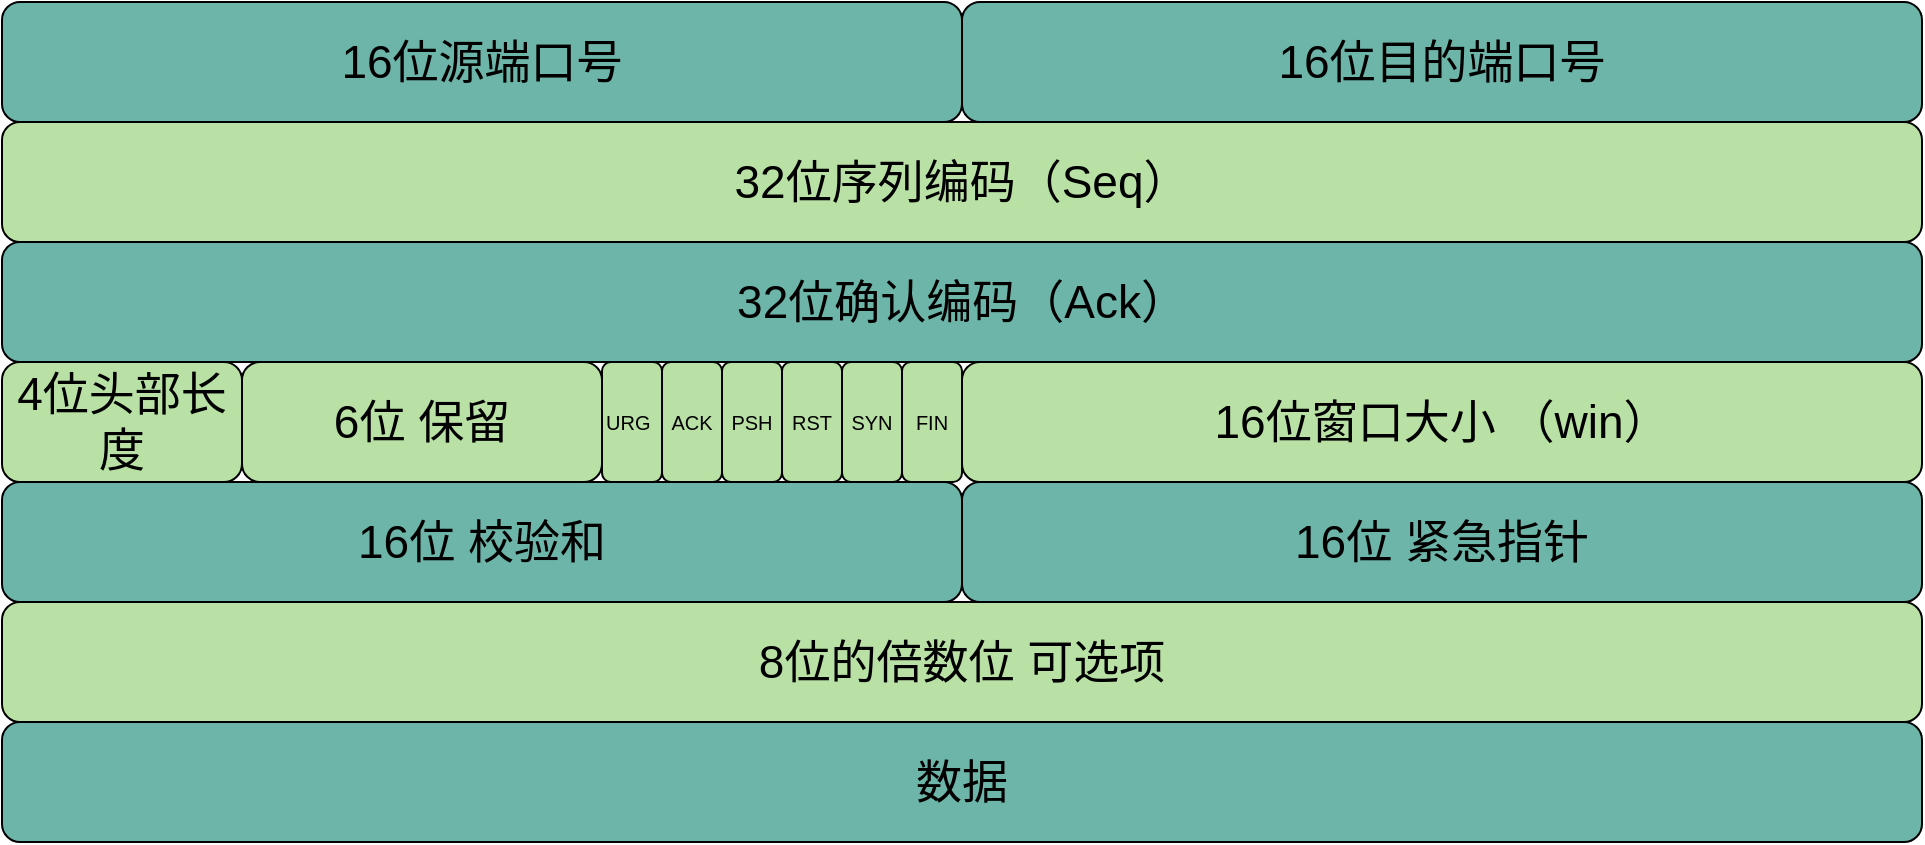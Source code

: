 <mxfile version="14.4.8" type="github">
  <diagram id="9fnjXT7nlAm7Ix4f8WDv" name="Page-1">
    <mxGraphModel dx="543" dy="825" grid="1" gridSize="10" guides="1" tooltips="1" connect="1" arrows="1" fold="1" page="1" pageScale="1" pageWidth="500" pageHeight="500" math="0" shadow="0">
      <root>
        <mxCell id="0" />
        <mxCell id="1" parent="0" />
        <mxCell id="-xf_uFu9KCXf6jcXoVjT-4" value="&lt;font style=&quot;font-size: 23px&quot;&gt;16位源端口号&lt;/font&gt;" style="rounded=1;whiteSpace=wrap;html=1;fontSize=23;fillColor=#6DB5A8;" parent="1" vertex="1">
          <mxGeometry x="20" y="40" width="480" height="60" as="geometry" />
        </mxCell>
        <mxCell id="-xf_uFu9KCXf6jcXoVjT-5" value="16位目的端口号" style="rounded=1;whiteSpace=wrap;html=1;fontSize=23;fillColor=#6DB5A8;" parent="1" vertex="1">
          <mxGeometry x="500" y="40" width="480" height="60" as="geometry" />
        </mxCell>
        <mxCell id="-xf_uFu9KCXf6jcXoVjT-6" value="32位序列编码（Seq）" style="rounded=1;whiteSpace=wrap;html=1;fontSize=23;fillColor=#B9E0A5;" parent="1" vertex="1">
          <mxGeometry x="20" y="100" width="960" height="60" as="geometry" />
        </mxCell>
        <mxCell id="-xf_uFu9KCXf6jcXoVjT-11" value="&lt;font style=&quot;font-size: 23px&quot;&gt;32位确认编码（Ack）&lt;/font&gt;" style="rounded=1;whiteSpace=wrap;html=1;fontSize=23;fillColor=#6DB5A8;" parent="1" vertex="1">
          <mxGeometry x="20" y="160" width="960" height="60" as="geometry" />
        </mxCell>
        <mxCell id="-xf_uFu9KCXf6jcXoVjT-14" value="&lt;font style=&quot;font-size: 23px&quot;&gt;8位的倍数位 可选项&lt;/font&gt;" style="rounded=1;whiteSpace=wrap;html=1;fontSize=23;fillColor=#B9E0A5;" parent="1" vertex="1">
          <mxGeometry x="20" y="340" width="960" height="60" as="geometry" />
        </mxCell>
        <mxCell id="-xf_uFu9KCXf6jcXoVjT-15" value="&lt;font style=&quot;font-size: 23px;&quot;&gt;数据&lt;/font&gt;" style="rounded=1;whiteSpace=wrap;html=1;fontSize=23;fillColor=#6DB5A8;" parent="1" vertex="1">
          <mxGeometry x="20" y="400" width="960" height="60" as="geometry" />
        </mxCell>
        <mxCell id="QUlrv-4_Xu6kGZL0T_s7-1" value="16位窗口大小 （win）" style="rounded=1;whiteSpace=wrap;html=1;fontSize=23;fillColor=#B9E0A5;" vertex="1" parent="1">
          <mxGeometry x="500" y="220" width="480" height="60" as="geometry" />
        </mxCell>
        <mxCell id="QUlrv-4_Xu6kGZL0T_s7-12" value="&lt;font style=&quot;font-size: 23px&quot;&gt;4位头部长度&lt;/font&gt;" style="rounded=1;whiteSpace=wrap;html=1;fontSize=23;fillColor=#B9E0A5;" vertex="1" parent="1">
          <mxGeometry x="20" y="220" width="120" height="60" as="geometry" />
        </mxCell>
        <mxCell id="QUlrv-4_Xu6kGZL0T_s7-18" value="&lt;font style=&quot;font-size: 23px&quot;&gt;6位 保留&lt;/font&gt;" style="rounded=1;whiteSpace=wrap;html=1;fontSize=23;fillColor=#B9E0A5;" vertex="1" parent="1">
          <mxGeometry x="140" y="220" width="180" height="60" as="geometry" />
        </mxCell>
        <mxCell id="QUlrv-4_Xu6kGZL0T_s7-21" value="&lt;blockquote style=&quot;margin: 0px 0px 0px 40px; border: none; padding: 0px; font-size: 10px;&quot;&gt;&lt;/blockquote&gt;&lt;font style=&quot;font-size: 10px;&quot;&gt;URG&lt;/font&gt;" style="rounded=1;whiteSpace=wrap;html=1;fontSize=10;align=left;fillColor=#B9E0A5;" vertex="1" parent="1">
          <mxGeometry x="320" y="220" width="30" height="60" as="geometry" />
        </mxCell>
        <mxCell id="QUlrv-4_Xu6kGZL0T_s7-22" value="ACK" style="rounded=1;whiteSpace=wrap;html=1;fontSize=10;fillColor=#B9E0A5;" vertex="1" parent="1">
          <mxGeometry x="350" y="220" width="30" height="60" as="geometry" />
        </mxCell>
        <mxCell id="QUlrv-4_Xu6kGZL0T_s7-23" value="PSH" style="rounded=1;whiteSpace=wrap;html=1;fontSize=10;fillColor=#B9E0A5;" vertex="1" parent="1">
          <mxGeometry x="380" y="220" width="30" height="60" as="geometry" />
        </mxCell>
        <mxCell id="QUlrv-4_Xu6kGZL0T_s7-24" value="RST" style="rounded=1;whiteSpace=wrap;html=1;fontSize=10;fillColor=#B9E0A5;" vertex="1" parent="1">
          <mxGeometry x="410" y="220" width="30" height="60" as="geometry" />
        </mxCell>
        <mxCell id="QUlrv-4_Xu6kGZL0T_s7-25" value="SYN" style="rounded=1;whiteSpace=wrap;html=1;fontSize=10;fillColor=#B9E0A5;" vertex="1" parent="1">
          <mxGeometry x="440" y="220" width="30" height="60" as="geometry" />
        </mxCell>
        <mxCell id="QUlrv-4_Xu6kGZL0T_s7-26" value="FIN" style="rounded=1;whiteSpace=wrap;html=1;fontSize=10;fillColor=#B9E0A5;" vertex="1" parent="1">
          <mxGeometry x="470" y="220" width="30" height="60" as="geometry" />
        </mxCell>
        <mxCell id="QUlrv-4_Xu6kGZL0T_s7-27" value="16位 紧急指针" style="rounded=1;whiteSpace=wrap;html=1;fontSize=23;fillColor=#6DB5A8;" vertex="1" parent="1">
          <mxGeometry x="500" y="280" width="480" height="60" as="geometry" />
        </mxCell>
        <mxCell id="QUlrv-4_Xu6kGZL0T_s7-28" value="16位 校验和" style="rounded=1;whiteSpace=wrap;html=1;fontSize=23;fillColor=#6DB5A8;" vertex="1" parent="1">
          <mxGeometry x="20" y="280" width="480" height="60" as="geometry" />
        </mxCell>
      </root>
    </mxGraphModel>
  </diagram>
</mxfile>
